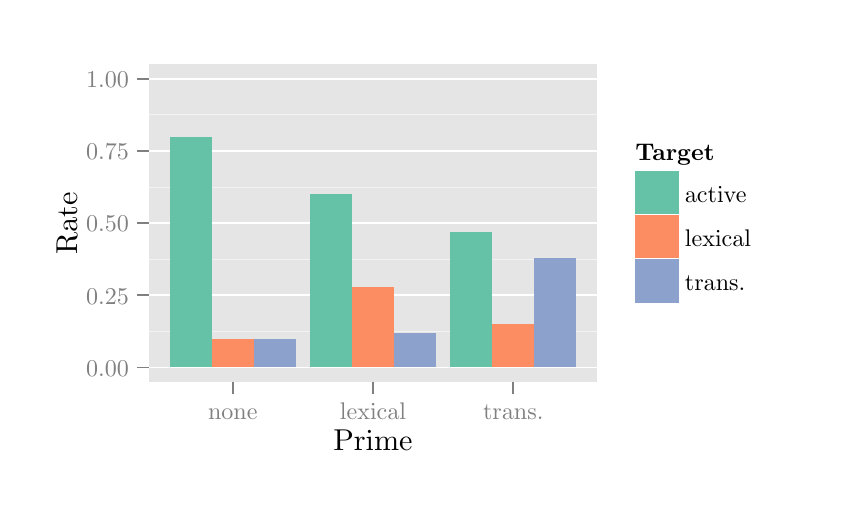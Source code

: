 % Created by tikzDevice version 0.7.0 on 2014-09-02 18:46:59
% !TEX encoding = UTF-8 Unicode
\begin{tikzpicture}[x=1pt,y=1pt]
\definecolor[named]{fillColor}{rgb}{1.00,1.00,1.00}
\path[use as bounding box,fill=fillColor,fill opacity=0.00] (0,0) rectangle (289.08,162.61);
\begin{scope}
\path[clip] (  0.00,  0.00) rectangle (289.08,162.61);
\definecolor[named]{drawColor}{rgb}{1.00,1.00,1.00}
\definecolor[named]{fillColor}{rgb}{1.00,1.00,1.00}

\path[draw=drawColor,line width= 0.6pt,line join=round,line cap=round,fill=fillColor] ( -0.00,  0.00) rectangle (289.08,162.61);
\end{scope}
\begin{scope}
\path[clip] ( 43.70, 34.60) rectangle (205.87,149.36);
\definecolor[named]{fillColor}{rgb}{0.90,0.90,0.90}

\path[fill=fillColor] ( 43.70, 34.60) rectangle (205.87,149.36);
\definecolor[named]{drawColor}{rgb}{0.95,0.95,0.95}

\path[draw=drawColor,line width= 0.3pt,line join=round] ( 43.70, 52.86) --
	(205.87, 52.86);

\path[draw=drawColor,line width= 0.3pt,line join=round] ( 43.70, 78.94) --
	(205.87, 78.94);

\path[draw=drawColor,line width= 0.3pt,line join=round] ( 43.70,105.02) --
	(205.87,105.02);

\path[draw=drawColor,line width= 0.3pt,line join=round] ( 43.70,131.10) --
	(205.87,131.10);
\definecolor[named]{drawColor}{rgb}{1.00,1.00,1.00}

\path[draw=drawColor,line width= 0.6pt,line join=round] ( 43.70, 39.82) --
	(205.87, 39.82);

\path[draw=drawColor,line width= 0.6pt,line join=round] ( 43.70, 65.90) --
	(205.87, 65.90);

\path[draw=drawColor,line width= 0.6pt,line join=round] ( 43.70, 91.98) --
	(205.87, 91.98);

\path[draw=drawColor,line width= 0.6pt,line join=round] ( 43.70,118.06) --
	(205.87,118.06);

\path[draw=drawColor,line width= 0.6pt,line join=round] ( 43.70,144.14) --
	(205.87,144.14);
\definecolor[named]{fillColor}{rgb}{0.40,0.76,0.65}

\path[fill=fillColor] ( 51.30, 39.82) rectangle ( 66.50,123.28);
\definecolor[named]{fillColor}{rgb}{0.99,0.55,0.38}

\path[fill=fillColor] ( 66.50, 39.82) rectangle ( 81.71, 50.25);
\definecolor[named]{fillColor}{rgb}{0.55,0.63,0.80}

\path[fill=fillColor] ( 81.71, 39.82) rectangle ( 96.91, 50.25);
\definecolor[named]{fillColor}{rgb}{0.40,0.76,0.65}

\path[fill=fillColor] (101.98, 39.82) rectangle (117.18,102.41);
\definecolor[named]{fillColor}{rgb}{0.99,0.55,0.38}

\path[fill=fillColor] (117.18, 39.82) rectangle (132.39, 69.03);
\definecolor[named]{fillColor}{rgb}{0.55,0.63,0.80}

\path[fill=fillColor] (132.39, 39.82) rectangle (147.59, 52.33);
\definecolor[named]{fillColor}{rgb}{0.40,0.76,0.65}

\path[fill=fillColor] (152.66, 39.82) rectangle (167.86, 88.85);
\definecolor[named]{fillColor}{rgb}{0.99,0.55,0.38}

\path[fill=fillColor] (167.86, 39.82) rectangle (183.07, 55.46);
\definecolor[named]{fillColor}{rgb}{0.55,0.63,0.80}

\path[fill=fillColor] (183.07, 39.82) rectangle (198.27, 79.46);
\end{scope}
\begin{scope}
\path[clip] (  0.00,  0.00) rectangle (289.08,162.61);
\definecolor[named]{drawColor}{rgb}{0.50,0.50,0.50}

\node[text=drawColor,anchor=base east,inner sep=0pt, outer sep=0pt, scale=  0.87] at ( 36.59, 36.65) {0.00};

\node[text=drawColor,anchor=base east,inner sep=0pt, outer sep=0pt, scale=  0.87] at ( 36.59, 62.73) {0.25};

\node[text=drawColor,anchor=base east,inner sep=0pt, outer sep=0pt, scale=  0.87] at ( 36.59, 88.81) {0.50};

\node[text=drawColor,anchor=base east,inner sep=0pt, outer sep=0pt, scale=  0.87] at ( 36.59,114.90) {0.75};

\node[text=drawColor,anchor=base east,inner sep=0pt, outer sep=0pt, scale=  0.87] at ( 36.59,140.98) {1.00};
\end{scope}
\begin{scope}
\path[clip] (  0.00,  0.00) rectangle (289.08,162.61);
\definecolor[named]{drawColor}{rgb}{0.50,0.50,0.50}

\path[draw=drawColor,line width= 0.6pt,line join=round] ( 39.43, 39.82) --
	( 43.70, 39.82);

\path[draw=drawColor,line width= 0.6pt,line join=round] ( 39.43, 65.90) --
	( 43.70, 65.90);

\path[draw=drawColor,line width= 0.6pt,line join=round] ( 39.43, 91.98) --
	( 43.70, 91.98);

\path[draw=drawColor,line width= 0.6pt,line join=round] ( 39.43,118.06) --
	( 43.70,118.06);

\path[draw=drawColor,line width= 0.6pt,line join=round] ( 39.43,144.14) --
	( 43.70,144.14);
\end{scope}
\begin{scope}
\path[clip] (  0.00,  0.00) rectangle (289.08,162.61);
\definecolor[named]{drawColor}{rgb}{0.50,0.50,0.50}

\path[draw=drawColor,line width= 0.6pt,line join=round] ( 74.11, 30.33) --
	( 74.11, 34.60);

\path[draw=drawColor,line width= 0.6pt,line join=round] (124.79, 30.33) --
	(124.79, 34.60);

\path[draw=drawColor,line width= 0.6pt,line join=round] (175.46, 30.33) --
	(175.46, 34.60);
\end{scope}
\begin{scope}
\path[clip] (  0.00,  0.00) rectangle (289.08,162.61);
\definecolor[named]{drawColor}{rgb}{0.50,0.50,0.50}

\node[text=drawColor,anchor=base,inner sep=0pt, outer sep=0pt, scale=  0.87] at ( 74.11, 21.16) {none};

\node[text=drawColor,anchor=base,inner sep=0pt, outer sep=0pt, scale=  0.87] at (124.79, 21.16) {lexical};

\node[text=drawColor,anchor=base,inner sep=0pt, outer sep=0pt, scale=  0.87] at (175.46, 21.16) {trans.};
\end{scope}
\begin{scope}
\path[clip] (  0.00,  0.00) rectangle (289.08,162.61);
\definecolor[named]{drawColor}{rgb}{0.00,0.00,0.00}

\node[text=drawColor,anchor=base,inner sep=0pt, outer sep=0pt, scale=  1.09] at (124.79,  9.94) {Prime};
\end{scope}
\begin{scope}
\path[clip] (  0.00,  0.00) rectangle (289.08,162.61);
\definecolor[named]{drawColor}{rgb}{0.00,0.00,0.00}

\node[text=drawColor,rotate= 90.00,anchor=base,inner sep=0pt, outer sep=0pt, scale=  1.09] at ( 17.85, 91.98) {Rate};
\end{scope}
\begin{scope}
\path[clip] (  0.00,  0.00) rectangle (289.08,162.61);
\definecolor[named]{fillColor}{rgb}{1.00,1.00,1.00}

\path[fill=fillColor] (215.34, 58.75) rectangle (266.36,125.20);
\end{scope}
\begin{scope}
\path[clip] (  0.00,  0.00) rectangle (289.08,162.61);
\definecolor[named]{drawColor}{rgb}{0.00,0.00,0.00}

\node[text=drawColor,anchor=base west,inner sep=0pt, outer sep=0pt, scale=  0.87] at (219.61,114.70) {\bfseries Target};
\end{scope}
\begin{scope}
\path[clip] (  0.00,  0.00) rectangle (289.08,162.61);
\definecolor[named]{drawColor}{rgb}{1.00,1.00,1.00}
\definecolor[named]{fillColor}{rgb}{0.95,0.95,0.95}

\path[draw=drawColor,line width= 0.6pt,line join=round,line cap=round,fill=fillColor] (219.61, 94.82) rectangle (235.51,110.72);
\end{scope}
\begin{scope}
\path[clip] (  0.00,  0.00) rectangle (289.08,162.61);
\definecolor[named]{fillColor}{rgb}{0.40,0.76,0.65}

\path[fill=fillColor] (219.61, 94.82) rectangle (235.51,110.72);

\path[] (219.61, 94.82) --
	(235.51,110.72);
\end{scope}
\begin{scope}
\path[clip] (  0.00,  0.00) rectangle (289.08,162.61);
\definecolor[named]{drawColor}{rgb}{1.00,1.00,1.00}
\definecolor[named]{fillColor}{rgb}{0.95,0.95,0.95}

\path[draw=drawColor,line width= 0.6pt,line join=round,line cap=round,fill=fillColor] (219.61, 78.92) rectangle (235.51, 94.82);
\end{scope}
\begin{scope}
\path[clip] (  0.00,  0.00) rectangle (289.08,162.61);
\definecolor[named]{fillColor}{rgb}{0.99,0.55,0.38}

\path[fill=fillColor] (219.61, 78.92) rectangle (235.51, 94.82);

\path[] (219.61, 78.92) --
	(235.51, 94.82);
\end{scope}
\begin{scope}
\path[clip] (  0.00,  0.00) rectangle (289.08,162.61);
\definecolor[named]{drawColor}{rgb}{1.00,1.00,1.00}
\definecolor[named]{fillColor}{rgb}{0.95,0.95,0.95}

\path[draw=drawColor,line width= 0.6pt,line join=round,line cap=round,fill=fillColor] (219.61, 63.02) rectangle (235.51, 78.92);
\end{scope}
\begin{scope}
\path[clip] (  0.00,  0.00) rectangle (289.08,162.61);
\definecolor[named]{fillColor}{rgb}{0.55,0.63,0.80}

\path[fill=fillColor] (219.61, 63.02) rectangle (235.51, 78.92);

\path[] (219.61, 63.02) --
	(235.51, 78.92);
\end{scope}
\begin{scope}
\path[clip] (  0.00,  0.00) rectangle (289.08,162.61);
\definecolor[named]{drawColor}{rgb}{0.00,0.00,0.00}

\node[text=drawColor,anchor=base west,inner sep=0pt, outer sep=0pt, scale=  0.87] at (237.50, 99.61) {active};
\end{scope}
\begin{scope}
\path[clip] (  0.00,  0.00) rectangle (289.08,162.61);
\definecolor[named]{drawColor}{rgb}{0.00,0.00,0.00}

\node[text=drawColor,anchor=base west,inner sep=0pt, outer sep=0pt, scale=  0.87] at (237.50, 83.71) {lexical};
\end{scope}
\begin{scope}
\path[clip] (  0.00,  0.00) rectangle (289.08,162.61);
\definecolor[named]{drawColor}{rgb}{0.00,0.00,0.00}

\node[text=drawColor,anchor=base west,inner sep=0pt, outer sep=0pt, scale=  0.87] at (237.50, 67.81) {trans.};
\end{scope}
\end{tikzpicture}
